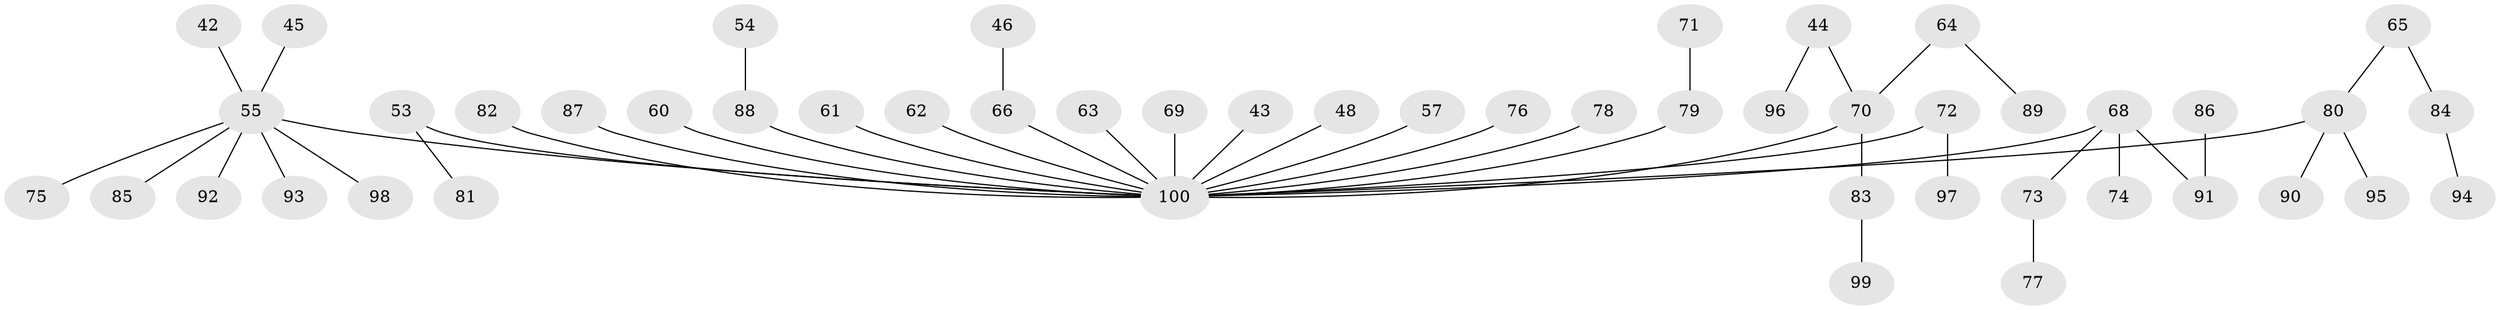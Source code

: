// original degree distribution, {5: 0.05, 8: 0.01, 6: 0.01, 4: 0.07, 3: 0.11, 2: 0.23, 1: 0.52}
// Generated by graph-tools (version 1.1) at 2025/53/03/09/25 04:53:43]
// undirected, 50 vertices, 49 edges
graph export_dot {
graph [start="1"]
  node [color=gray90,style=filled];
  42;
  43;
  44;
  45;
  46;
  48;
  53;
  54;
  55 [super="+8+6+23+33+18"];
  57;
  60;
  61;
  62;
  63;
  64;
  65;
  66 [super="+32"];
  68 [super="+67+56"];
  69;
  70 [super="+26+50+38"];
  71;
  72;
  73;
  74;
  75;
  76;
  77;
  78;
  79 [super="+58"];
  80 [super="+59"];
  81;
  82;
  83;
  84;
  85;
  86;
  87;
  88 [super="+47"];
  89;
  90;
  91 [super="+29"];
  92;
  93;
  94;
  95;
  96;
  97;
  98;
  99;
  100 [super="+11+10+49+13+14+34+17+19+37+31+24+21+35+36+39+40+52"];
  42 -- 55;
  43 -- 100;
  44 -- 96;
  44 -- 70;
  45 -- 55;
  46 -- 66;
  48 -- 100;
  53 -- 81;
  53 -- 100;
  54 -- 88;
  55 -- 75;
  55 -- 93;
  55 -- 98;
  55 -- 100;
  55 -- 85;
  55 -- 92;
  57 -- 100;
  60 -- 100;
  61 -- 100;
  62 -- 100;
  63 -- 100;
  64 -- 89;
  64 -- 70;
  65 -- 84;
  65 -- 80;
  66 -- 100;
  68 -- 73;
  68 -- 74;
  68 -- 91;
  68 -- 100;
  69 -- 100;
  70 -- 83;
  70 -- 100;
  71 -- 79;
  72 -- 97;
  72 -- 100;
  73 -- 77;
  76 -- 100;
  78 -- 100;
  79 -- 100;
  80 -- 100;
  80 -- 90;
  80 -- 95;
  82 -- 100;
  83 -- 99;
  84 -- 94;
  86 -- 91;
  87 -- 100;
  88 -- 100;
}
